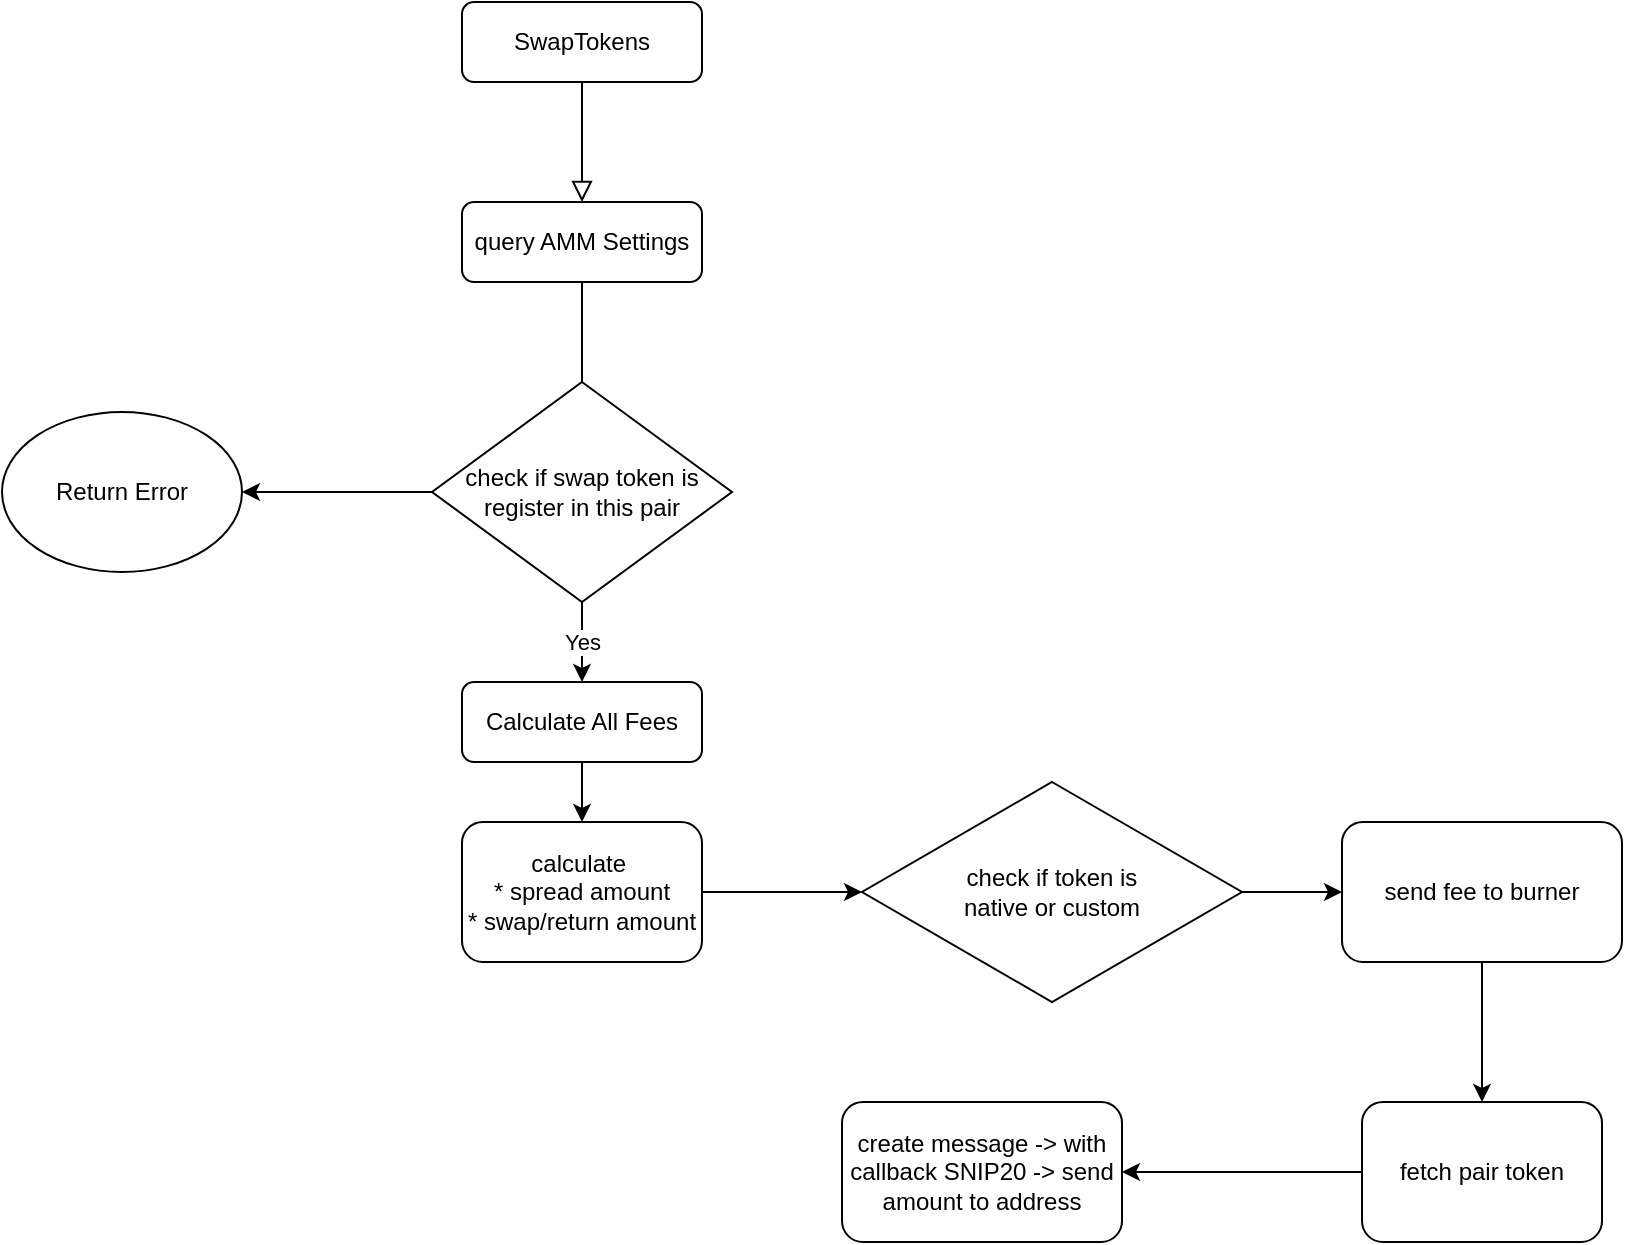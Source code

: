 <mxfile version="16.5.1" type="device"><diagram id="C5RBs43oDa-KdzZeNtuy" name="Pair_Contract"><mxGraphModel dx="1929" dy="875" grid="1" gridSize="10" guides="1" tooltips="1" connect="1" arrows="1" fold="1" page="1" pageScale="1" pageWidth="827" pageHeight="1169" math="0" shadow="0"><root><mxCell id="WIyWlLk6GJQsqaUBKTNV-0"/><mxCell id="WIyWlLk6GJQsqaUBKTNV-1" parent="WIyWlLk6GJQsqaUBKTNV-0"/><mxCell id="WIyWlLk6GJQsqaUBKTNV-2" value="" style="rounded=0;html=1;jettySize=auto;orthogonalLoop=1;fontSize=11;endArrow=block;endFill=0;endSize=8;strokeWidth=1;shadow=0;labelBackgroundColor=none;edgeStyle=orthogonalEdgeStyle;entryX=0.5;entryY=0;entryDx=0;entryDy=0;" parent="WIyWlLk6GJQsqaUBKTNV-1" source="WIyWlLk6GJQsqaUBKTNV-3" target="WIyWlLk6GJQsqaUBKTNV-7" edge="1"><mxGeometry relative="1" as="geometry"><mxPoint x="220" y="170" as="targetPoint"/></mxGeometry></mxCell><mxCell id="WIyWlLk6GJQsqaUBKTNV-3" value="SwapTokens" style="rounded=1;whiteSpace=wrap;html=1;fontSize=12;glass=0;strokeWidth=1;shadow=0;" parent="WIyWlLk6GJQsqaUBKTNV-1" vertex="1"><mxGeometry x="160" y="80" width="120" height="40" as="geometry"/></mxCell><mxCell id="njJFb3Z9csFNlkmZ5cly-1" style="edgeStyle=orthogonalEdgeStyle;rounded=0;orthogonalLoop=1;jettySize=auto;html=1;" edge="1" parent="WIyWlLk6GJQsqaUBKTNV-1" source="WIyWlLk6GJQsqaUBKTNV-7"><mxGeometry relative="1" as="geometry"><mxPoint x="220" y="290" as="targetPoint"/></mxGeometry></mxCell><mxCell id="WIyWlLk6GJQsqaUBKTNV-7" value="query AMM Settings" style="rounded=1;whiteSpace=wrap;html=1;fontSize=12;glass=0;strokeWidth=1;shadow=0;" parent="WIyWlLk6GJQsqaUBKTNV-1" vertex="1"><mxGeometry x="160" y="180" width="120" height="40" as="geometry"/></mxCell><mxCell id="njJFb3Z9csFNlkmZ5cly-9" style="edgeStyle=none;rounded=0;orthogonalLoop=1;jettySize=auto;html=1;" edge="1" parent="WIyWlLk6GJQsqaUBKTNV-1" source="WIyWlLk6GJQsqaUBKTNV-12" target="njJFb3Z9csFNlkmZ5cly-10"><mxGeometry relative="1" as="geometry"><mxPoint x="220" y="620" as="targetPoint"/></mxGeometry></mxCell><mxCell id="WIyWlLk6GJQsqaUBKTNV-12" value="calculate&amp;nbsp;&lt;br&gt;* spread amount&lt;br&gt;* swap/return amount" style="rounded=1;whiteSpace=wrap;html=1;fontSize=12;glass=0;strokeWidth=1;shadow=0;" parent="WIyWlLk6GJQsqaUBKTNV-1" vertex="1"><mxGeometry x="160" y="490" width="120" height="70" as="geometry"/></mxCell><mxCell id="njJFb3Z9csFNlkmZ5cly-3" style="edgeStyle=orthogonalEdgeStyle;rounded=0;orthogonalLoop=1;jettySize=auto;html=1;entryX=0.5;entryY=0;entryDx=0;entryDy=0;" edge="1" parent="WIyWlLk6GJQsqaUBKTNV-1" source="njJFb3Z9csFNlkmZ5cly-2" target="WIyWlLk6GJQsqaUBKTNV-12"><mxGeometry relative="1" as="geometry"/></mxCell><mxCell id="njJFb3Z9csFNlkmZ5cly-2" value="Calculate All Fees" style="rounded=1;whiteSpace=wrap;html=1;fontSize=12;glass=0;strokeWidth=1;shadow=0;" vertex="1" parent="WIyWlLk6GJQsqaUBKTNV-1"><mxGeometry x="160" y="420" width="120" height="40" as="geometry"/></mxCell><mxCell id="njJFb3Z9csFNlkmZ5cly-5" value="Yes" style="edgeStyle=orthogonalEdgeStyle;rounded=0;orthogonalLoop=1;jettySize=auto;html=1;" edge="1" parent="WIyWlLk6GJQsqaUBKTNV-1" source="njJFb3Z9csFNlkmZ5cly-4" target="njJFb3Z9csFNlkmZ5cly-2"><mxGeometry relative="1" as="geometry"/></mxCell><mxCell id="njJFb3Z9csFNlkmZ5cly-6" style="rounded=0;orthogonalLoop=1;jettySize=auto;html=1;" edge="1" parent="WIyWlLk6GJQsqaUBKTNV-1" source="njJFb3Z9csFNlkmZ5cly-4" target="njJFb3Z9csFNlkmZ5cly-8"><mxGeometry relative="1" as="geometry"><mxPoint x="70" y="310" as="targetPoint"/></mxGeometry></mxCell><mxCell id="njJFb3Z9csFNlkmZ5cly-4" value="check if swap token is register in this pair" style="rhombus;whiteSpace=wrap;html=1;" vertex="1" parent="WIyWlLk6GJQsqaUBKTNV-1"><mxGeometry x="145" y="270" width="150" height="110" as="geometry"/></mxCell><mxCell id="njJFb3Z9csFNlkmZ5cly-8" value="Return Error" style="ellipse;whiteSpace=wrap;html=1;" vertex="1" parent="WIyWlLk6GJQsqaUBKTNV-1"><mxGeometry x="-70" y="285" width="120" height="80" as="geometry"/></mxCell><mxCell id="njJFb3Z9csFNlkmZ5cly-12" style="edgeStyle=none;rounded=0;orthogonalLoop=1;jettySize=auto;html=1;" edge="1" parent="WIyWlLk6GJQsqaUBKTNV-1" source="njJFb3Z9csFNlkmZ5cly-10" target="njJFb3Z9csFNlkmZ5cly-11"><mxGeometry relative="1" as="geometry"/></mxCell><mxCell id="njJFb3Z9csFNlkmZ5cly-10" value="check if token is &lt;br&gt;native or custom" style="rhombus;whiteSpace=wrap;html=1;" vertex="1" parent="WIyWlLk6GJQsqaUBKTNV-1"><mxGeometry x="360" y="470" width="190" height="110" as="geometry"/></mxCell><mxCell id="njJFb3Z9csFNlkmZ5cly-13" style="edgeStyle=none;rounded=0;orthogonalLoop=1;jettySize=auto;html=1;entryX=0.5;entryY=0;entryDx=0;entryDy=0;" edge="1" parent="WIyWlLk6GJQsqaUBKTNV-1" source="njJFb3Z9csFNlkmZ5cly-11" target="njJFb3Z9csFNlkmZ5cly-14"><mxGeometry relative="1" as="geometry"><mxPoint x="660" y="630" as="targetPoint"/></mxGeometry></mxCell><mxCell id="njJFb3Z9csFNlkmZ5cly-11" value="send fee to burner" style="rounded=1;whiteSpace=wrap;html=1;fontSize=12;glass=0;strokeWidth=1;shadow=0;" vertex="1" parent="WIyWlLk6GJQsqaUBKTNV-1"><mxGeometry x="600" y="490" width="140" height="70" as="geometry"/></mxCell><mxCell id="njJFb3Z9csFNlkmZ5cly-15" style="edgeStyle=none;rounded=0;orthogonalLoop=1;jettySize=auto;html=1;" edge="1" parent="WIyWlLk6GJQsqaUBKTNV-1" source="njJFb3Z9csFNlkmZ5cly-14"><mxGeometry relative="1" as="geometry"><mxPoint x="490" y="665" as="targetPoint"/></mxGeometry></mxCell><mxCell id="njJFb3Z9csFNlkmZ5cly-14" value="fetch pair token" style="rounded=1;whiteSpace=wrap;html=1;fontSize=12;glass=0;strokeWidth=1;shadow=0;" vertex="1" parent="WIyWlLk6GJQsqaUBKTNV-1"><mxGeometry x="610" y="630" width="120" height="70" as="geometry"/></mxCell><mxCell id="njJFb3Z9csFNlkmZ5cly-16" value="create message -&amp;gt; with callback SNIP20 -&amp;gt; send amount to address" style="rounded=1;whiteSpace=wrap;html=1;fontSize=12;glass=0;strokeWidth=1;shadow=0;" vertex="1" parent="WIyWlLk6GJQsqaUBKTNV-1"><mxGeometry x="350" y="630" width="140" height="70" as="geometry"/></mxCell></root></mxGraphModel></diagram></mxfile>